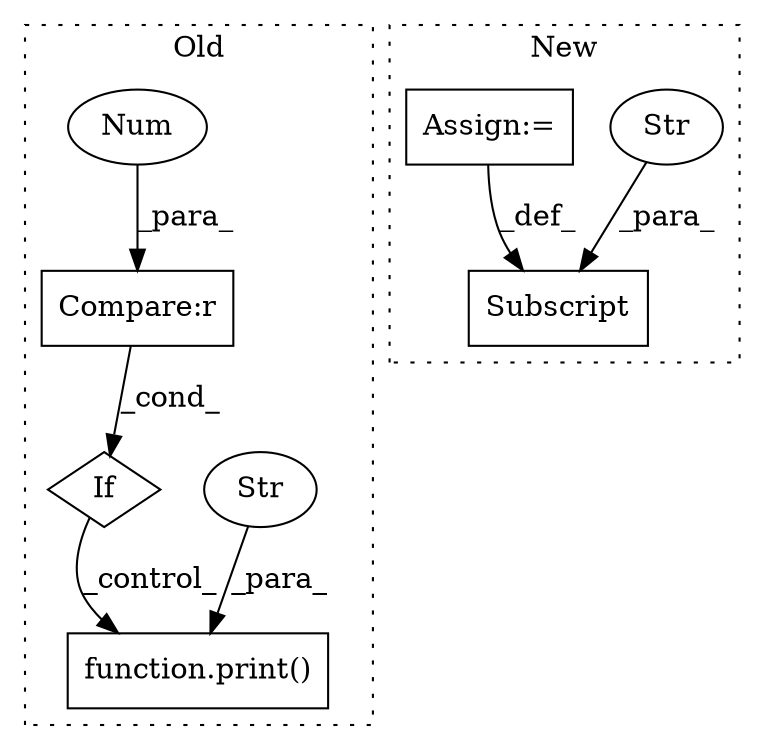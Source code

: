 digraph G {
subgraph cluster0 {
1 [label="function.print()" a="75" s="3714,3744" l="6,1" shape="box"];
3 [label="Str" a="66" s="3720" l="10" shape="ellipse"];
5 [label="If" a="96" s="3679" l="3" shape="diamond"];
6 [label="Compare:r" a="40" s="3682" l="18" shape="box"];
7 [label="Num" a="76" s="3699" l="1" shape="ellipse"];
label = "Old";
style="dotted";
}
subgraph cluster1 {
2 [label="Subscript" a="63" s="3242,0" l="30,0" shape="box"];
4 [label="Str" a="66" s="3254" l="17" shape="ellipse"];
8 [label="Assign:=" a="68" s="3272" l="3" shape="box"];
label = "New";
style="dotted";
}
3 -> 1 [label="_para_"];
4 -> 2 [label="_para_"];
5 -> 1 [label="_control_"];
6 -> 5 [label="_cond_"];
7 -> 6 [label="_para_"];
8 -> 2 [label="_def_"];
}